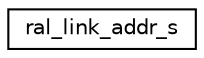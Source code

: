 digraph "Graphical Class Hierarchy"
{
 // LATEX_PDF_SIZE
  edge [fontname="Helvetica",fontsize="10",labelfontname="Helvetica",labelfontsize="10"];
  node [fontname="Helvetica",fontsize="10",shape=record];
  rankdir="LR";
  Node0 [label="ral_link_addr_s",height=0.2,width=0.4,color="black", fillcolor="white", style="filled",URL="$structral__link__addr__s.html",tooltip=" "];
}
